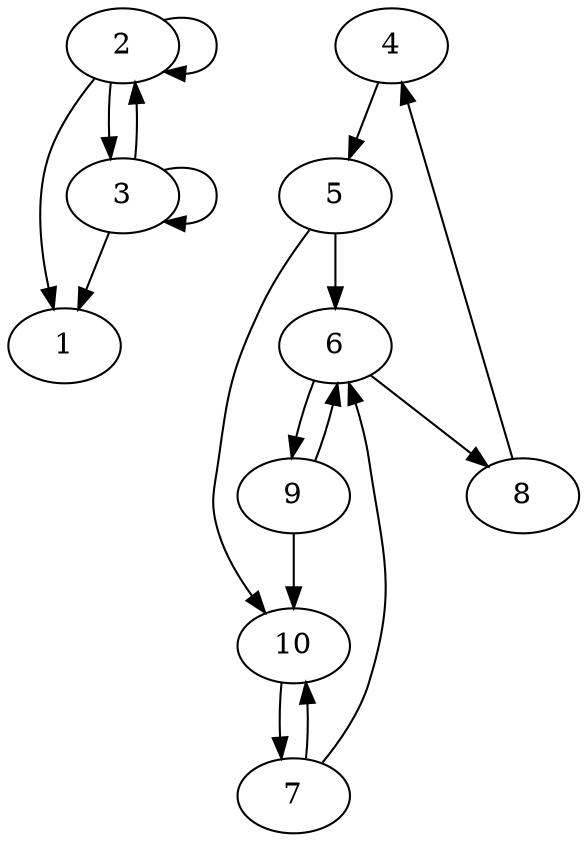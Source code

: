 digraph {
1
2 -> 1
2 -> 2
2 -> 3
3 -> 1
3 -> 2
3 -> 3
4 -> 5
5 -> 6
5 -> 10
6 -> 8
6 -> 9
7 -> 6
7 -> 10
8 -> 4
9 -> 6
9 -> 10
10 -> 7
}
